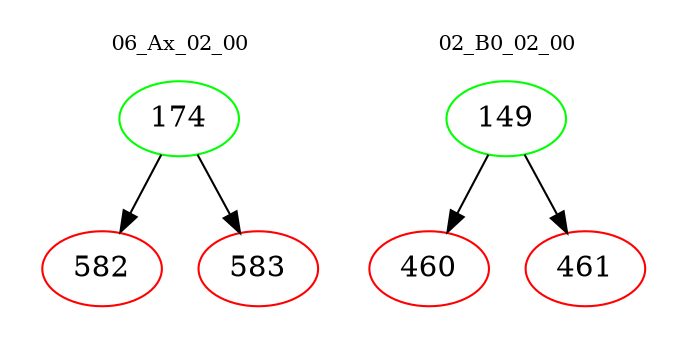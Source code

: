 digraph{
subgraph cluster_0 {
color = white
label = "06_Ax_02_00";
fontsize=10;
T0_174 [label="174", color="green"]
T0_174 -> T0_582 [color="black"]
T0_582 [label="582", color="red"]
T0_174 -> T0_583 [color="black"]
T0_583 [label="583", color="red"]
}
subgraph cluster_1 {
color = white
label = "02_B0_02_00";
fontsize=10;
T1_149 [label="149", color="green"]
T1_149 -> T1_460 [color="black"]
T1_460 [label="460", color="red"]
T1_149 -> T1_461 [color="black"]
T1_461 [label="461", color="red"]
}
}
